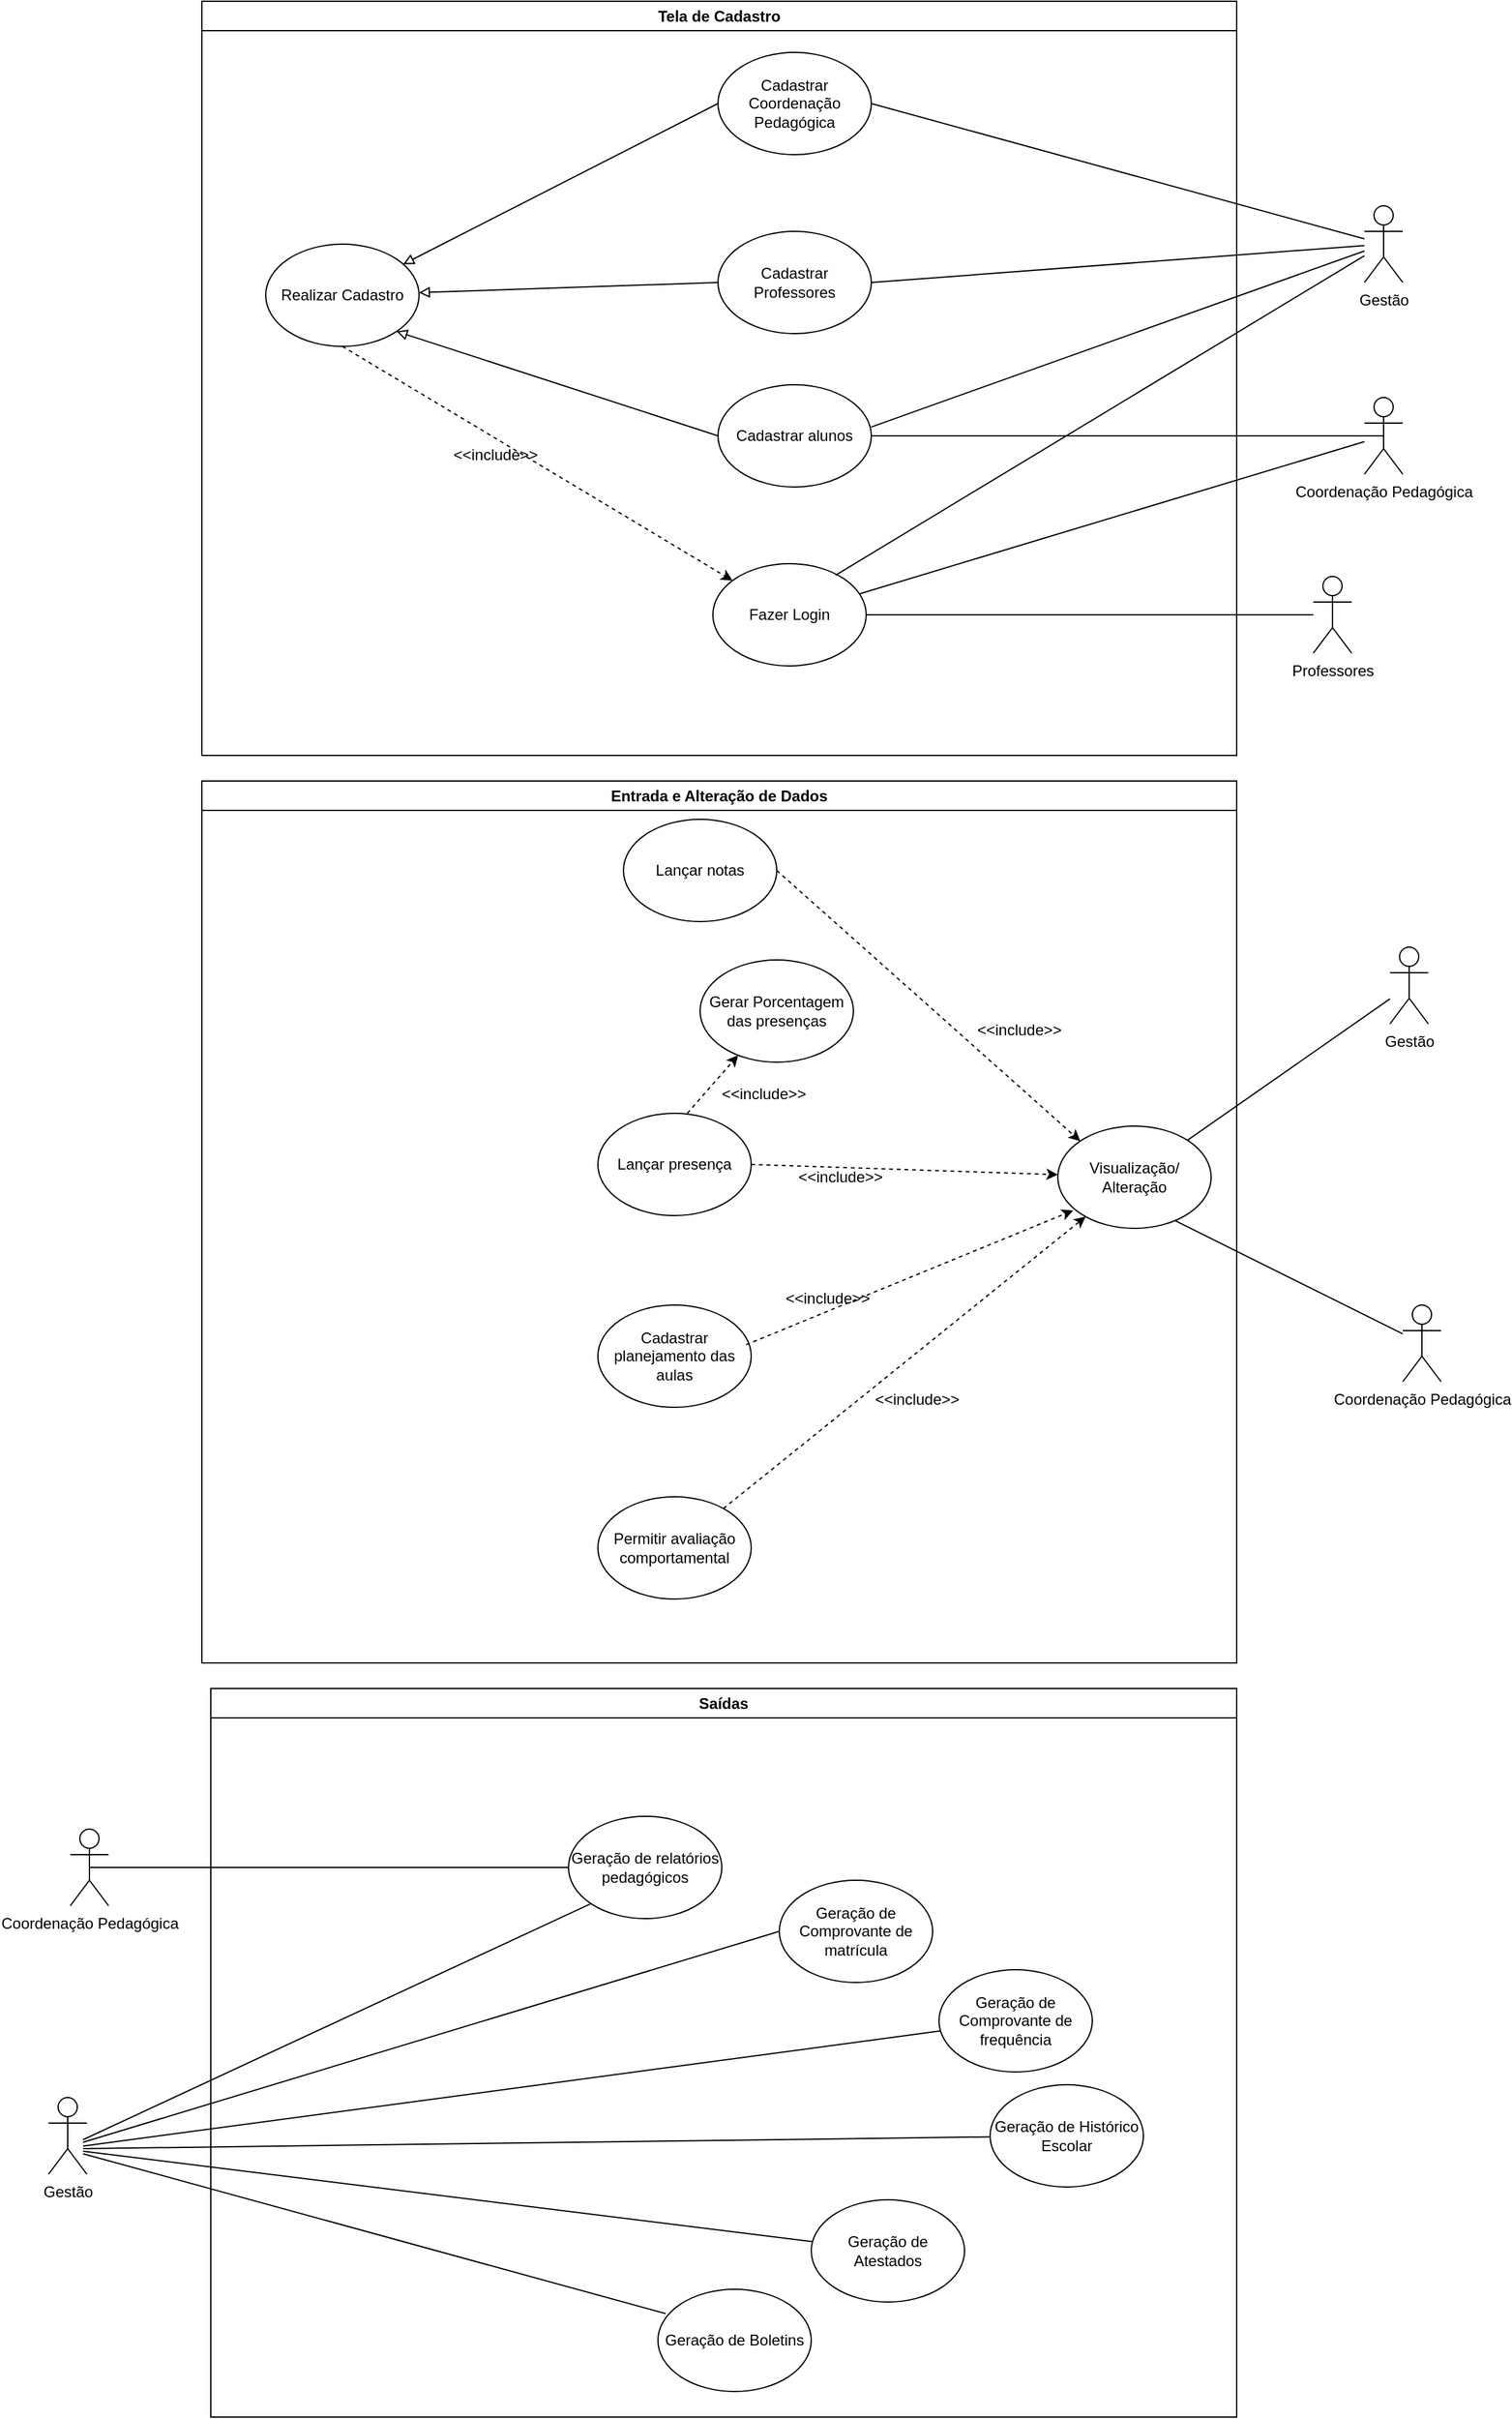 <mxfile version="26.0.14">
  <diagram name="Página-1" id="xh6WeFX_lJ4x7K7EilVX">
    <mxGraphModel dx="1949" dy="666" grid="1" gridSize="10" guides="1" tooltips="1" connect="1" arrows="1" fold="1" page="1" pageScale="1" pageWidth="827" pageHeight="1169" math="0" shadow="0">
      <root>
        <mxCell id="0" />
        <mxCell id="1" parent="0" />
        <object label="Gestão&lt;div&gt;&lt;br&gt;&lt;/div&gt;" Gestão="" id="yvPvZGCzOI716VyN62wq-1">
          <mxCell style="shape=umlActor;verticalLabelPosition=bottom;verticalAlign=top;html=1;outlineConnect=0;" parent="1" vertex="1">
            <mxGeometry x="920" y="220" width="30" height="60" as="geometry" />
          </mxCell>
        </object>
        <mxCell id="yvPvZGCzOI716VyN62wq-2" value="Coordenação Pedagógica&lt;div&gt;&lt;br&gt;&lt;/div&gt;" style="shape=umlActor;verticalLabelPosition=bottom;verticalAlign=top;html=1;outlineConnect=0;" parent="1" vertex="1">
          <mxGeometry x="920" y="370" width="30" height="60" as="geometry" />
        </mxCell>
        <mxCell id="yvPvZGCzOI716VyN62wq-3" value="Professores&lt;div&gt;&lt;br&gt;&lt;/div&gt;" style="shape=umlActor;verticalLabelPosition=bottom;verticalAlign=top;html=1;outlineConnect=0;" parent="1" vertex="1">
          <mxGeometry x="880" y="510" width="30" height="60" as="geometry" />
        </mxCell>
        <mxCell id="yvPvZGCzOI716VyN62wq-4" value="Realizar Cadastro" style="ellipse;whiteSpace=wrap;html=1;" parent="1" vertex="1">
          <mxGeometry x="60" y="250" width="120" height="80" as="geometry" />
        </mxCell>
        <mxCell id="yvPvZGCzOI716VyN62wq-5" value="" style="endArrow=none;html=1;rounded=0;entryX=1;entryY=0.5;entryDx=0;entryDy=0;" parent="1" source="yvPvZGCzOI716VyN62wq-1" target="yvPvZGCzOI716VyN62wq-7" edge="1">
          <mxGeometry width="50" height="50" relative="1" as="geometry">
            <mxPoint x="740" y="280" as="sourcePoint" />
            <mxPoint x="537" y="277" as="targetPoint" />
          </mxGeometry>
        </mxCell>
        <mxCell id="yvPvZGCzOI716VyN62wq-6" value="Cadastrar Coordenação Pedagógica" style="ellipse;whiteSpace=wrap;html=1;" parent="1" vertex="1">
          <mxGeometry x="414" y="100" width="120" height="80" as="geometry" />
        </mxCell>
        <mxCell id="yvPvZGCzOI716VyN62wq-7" value="Cadastrar Professores" style="ellipse;whiteSpace=wrap;html=1;" parent="1" vertex="1">
          <mxGeometry x="414" y="240" width="120" height="80" as="geometry" />
        </mxCell>
        <mxCell id="yvPvZGCzOI716VyN62wq-8" value="Cadastrar alunos" style="ellipse;whiteSpace=wrap;html=1;" parent="1" vertex="1">
          <mxGeometry x="414" y="360" width="120" height="80" as="geometry" />
        </mxCell>
        <mxCell id="yvPvZGCzOI716VyN62wq-9" value="" style="endArrow=none;html=1;rounded=0;exitX=0.5;exitY=0.5;exitDx=0;exitDy=0;exitPerimeter=0;" parent="1" source="yvPvZGCzOI716VyN62wq-2" target="yvPvZGCzOI716VyN62wq-8" edge="1">
          <mxGeometry width="50" height="50" relative="1" as="geometry">
            <mxPoint x="380" y="410" as="sourcePoint" />
            <mxPoint x="430" y="360" as="targetPoint" />
          </mxGeometry>
        </mxCell>
        <mxCell id="yvPvZGCzOI716VyN62wq-10" value="" style="endArrow=none;html=1;rounded=0;entryX=1;entryY=0.5;entryDx=0;entryDy=0;" parent="1" source="yvPvZGCzOI716VyN62wq-1" target="yvPvZGCzOI716VyN62wq-6" edge="1">
          <mxGeometry width="50" height="50" relative="1" as="geometry">
            <mxPoint x="755" y="290" as="sourcePoint" />
            <mxPoint x="539" y="292" as="targetPoint" />
          </mxGeometry>
        </mxCell>
        <mxCell id="yvPvZGCzOI716VyN62wq-11" value="" style="endArrow=none;html=1;rounded=0;entryX=1;entryY=0.413;entryDx=0;entryDy=0;entryPerimeter=0;" parent="1" source="yvPvZGCzOI716VyN62wq-1" target="yvPvZGCzOI716VyN62wq-8" edge="1">
          <mxGeometry width="50" height="50" relative="1" as="geometry">
            <mxPoint x="765" y="300" as="sourcePoint" />
            <mxPoint x="540" y="390" as="targetPoint" />
          </mxGeometry>
        </mxCell>
        <mxCell id="yvPvZGCzOI716VyN62wq-12" value="Fazer Login" style="ellipse;whiteSpace=wrap;html=1;" parent="1" vertex="1">
          <mxGeometry x="410" y="500" width="120" height="80" as="geometry" />
        </mxCell>
        <mxCell id="yvPvZGCzOI716VyN62wq-13" value="" style="endArrow=classic;html=1;rounded=0;dashed=1;exitX=0.5;exitY=1;exitDx=0;exitDy=0;" parent="1" source="yvPvZGCzOI716VyN62wq-4" target="yvPvZGCzOI716VyN62wq-12" edge="1">
          <mxGeometry width="50" height="50" relative="1" as="geometry">
            <mxPoint x="494" y="545" as="sourcePoint" />
            <mxPoint x="80" y="360" as="targetPoint" />
          </mxGeometry>
        </mxCell>
        <mxCell id="yvPvZGCzOI716VyN62wq-14" value="&amp;lt;&amp;lt;include&amp;gt;&amp;gt;" style="text;html=1;align=center;verticalAlign=middle;whiteSpace=wrap;rounded=0;" parent="1" vertex="1">
          <mxGeometry x="210" y="400" width="60" height="30" as="geometry" />
        </mxCell>
        <mxCell id="yvPvZGCzOI716VyN62wq-15" value="" style="endArrow=none;html=1;rounded=0;" parent="1" source="yvPvZGCzOI716VyN62wq-3" target="yvPvZGCzOI716VyN62wq-12" edge="1">
          <mxGeometry width="50" height="50" relative="1" as="geometry">
            <mxPoint x="390" y="530" as="sourcePoint" />
            <mxPoint x="490" y="700" as="targetPoint" />
          </mxGeometry>
        </mxCell>
        <mxCell id="yvPvZGCzOI716VyN62wq-16" value="" style="endArrow=none;html=1;rounded=0;" parent="1" source="yvPvZGCzOI716VyN62wq-12" target="yvPvZGCzOI716VyN62wq-2" edge="1">
          <mxGeometry width="50" height="50" relative="1" as="geometry">
            <mxPoint x="390" y="430" as="sourcePoint" />
            <mxPoint x="440" y="380" as="targetPoint" />
          </mxGeometry>
        </mxCell>
        <mxCell id="yvPvZGCzOI716VyN62wq-17" value="" style="endArrow=none;html=1;rounded=0;entryX=0.8;entryY=0.113;entryDx=0;entryDy=0;entryPerimeter=0;" parent="1" source="yvPvZGCzOI716VyN62wq-1" target="yvPvZGCzOI716VyN62wq-12" edge="1">
          <mxGeometry width="50" height="50" relative="1" as="geometry">
            <mxPoint x="270" y="500" as="sourcePoint" />
            <mxPoint x="330" y="570" as="targetPoint" />
          </mxGeometry>
        </mxCell>
        <mxCell id="yvPvZGCzOI716VyN62wq-18" value="Tela de Cadastro" style="swimlane;whiteSpace=wrap;html=1;" parent="1" vertex="1">
          <mxGeometry x="10" y="60" width="810" height="590" as="geometry" />
        </mxCell>
        <mxCell id="yvPvZGCzOI716VyN62wq-19" value="Coordenação Pedagógica&lt;div&gt;&lt;br&gt;&lt;/div&gt;" style="shape=umlActor;verticalLabelPosition=bottom;verticalAlign=top;html=1;outlineConnect=0;" parent="1" vertex="1">
          <mxGeometry x="950" y="1080" width="30" height="60" as="geometry" />
        </mxCell>
        <object label="Gestão&lt;div&gt;&lt;br&gt;&lt;/div&gt;" Gestão="" id="yvPvZGCzOI716VyN62wq-20">
          <mxCell style="shape=umlActor;verticalLabelPosition=bottom;verticalAlign=top;html=1;outlineConnect=0;" parent="1" vertex="1">
            <mxGeometry x="940" y="800" width="30" height="60" as="geometry" />
          </mxCell>
        </object>
        <mxCell id="yvPvZGCzOI716VyN62wq-21" value="" style="endArrow=none;html=1;rounded=0;" parent="1" source="yvPvZGCzOI716VyN62wq-29" target="yvPvZGCzOI716VyN62wq-20" edge="1">
          <mxGeometry width="50" height="50" relative="1" as="geometry">
            <mxPoint x="390" y="880" as="sourcePoint" />
            <mxPoint x="440" y="830" as="targetPoint" />
          </mxGeometry>
        </mxCell>
        <mxCell id="yvPvZGCzOI716VyN62wq-22" value="" style="endArrow=none;html=1;rounded=0;exitX=0.75;exitY=0.913;exitDx=0;exitDy=0;exitPerimeter=0;" parent="1" source="yvPvZGCzOI716VyN62wq-29" target="yvPvZGCzOI716VyN62wq-19" edge="1">
          <mxGeometry width="50" height="50" relative="1" as="geometry">
            <mxPoint x="720" y="940" as="sourcePoint" />
            <mxPoint x="770" y="890" as="targetPoint" />
          </mxGeometry>
        </mxCell>
        <mxCell id="yvPvZGCzOI716VyN62wq-23" value="Entrada e Alteração de Dados" style="swimlane;whiteSpace=wrap;html=1;" parent="1" vertex="1">
          <mxGeometry x="10" y="670" width="810" height="690" as="geometry" />
        </mxCell>
        <mxCell id="yvPvZGCzOI716VyN62wq-24" value="&amp;lt;&amp;lt;include&amp;gt;&amp;gt;" style="text;html=1;align=center;verticalAlign=middle;whiteSpace=wrap;rounded=0;" parent="yvPvZGCzOI716VyN62wq-23" vertex="1">
          <mxGeometry x="610" y="180" width="60" height="30" as="geometry" />
        </mxCell>
        <mxCell id="yvPvZGCzOI716VyN62wq-25" value="&amp;lt;&amp;lt;include&amp;gt;&amp;gt;" style="text;html=1;align=center;verticalAlign=middle;whiteSpace=wrap;rounded=0;" parent="yvPvZGCzOI716VyN62wq-23" vertex="1">
          <mxGeometry x="470" y="295" width="60" height="30" as="geometry" />
        </mxCell>
        <mxCell id="yvPvZGCzOI716VyN62wq-26" value="&amp;lt;&amp;lt;include&amp;gt;&amp;gt;" style="text;html=1;align=center;verticalAlign=middle;whiteSpace=wrap;rounded=0;" parent="yvPvZGCzOI716VyN62wq-23" vertex="1">
          <mxGeometry x="460" y="390" width="60" height="30" as="geometry" />
        </mxCell>
        <mxCell id="yvPvZGCzOI716VyN62wq-27" value="&amp;lt;&amp;lt;include&amp;gt;&amp;gt;" style="text;html=1;align=center;verticalAlign=middle;whiteSpace=wrap;rounded=0;" parent="yvPvZGCzOI716VyN62wq-23" vertex="1">
          <mxGeometry x="530" y="469" width="60" height="30" as="geometry" />
        </mxCell>
        <mxCell id="yvPvZGCzOI716VyN62wq-28" value="Permitir avaliação comportamental" style="ellipse;whiteSpace=wrap;html=1;" parent="yvPvZGCzOI716VyN62wq-23" vertex="1">
          <mxGeometry x="310" y="560" width="120" height="80" as="geometry" />
        </mxCell>
        <mxCell id="yvPvZGCzOI716VyN62wq-29" value="Visualização/&lt;div&gt;Alteração&lt;/div&gt;" style="ellipse;whiteSpace=wrap;html=1;" parent="yvPvZGCzOI716VyN62wq-23" vertex="1">
          <mxGeometry x="670" y="270" width="120" height="80" as="geometry" />
        </mxCell>
        <mxCell id="yvPvZGCzOI716VyN62wq-30" value="" style="endArrow=classic;html=1;rounded=0;dashed=1;" parent="yvPvZGCzOI716VyN62wq-23" source="yvPvZGCzOI716VyN62wq-28" target="yvPvZGCzOI716VyN62wq-29" edge="1">
          <mxGeometry width="50" height="50" relative="1" as="geometry">
            <mxPoint x="580" y="250" as="sourcePoint" />
            <mxPoint x="452" y="144" as="targetPoint" />
          </mxGeometry>
        </mxCell>
        <mxCell id="yvPvZGCzOI716VyN62wq-31" value="Cadastrar planejamento das aulas" style="ellipse;whiteSpace=wrap;html=1;" parent="yvPvZGCzOI716VyN62wq-23" vertex="1">
          <mxGeometry x="310" y="410" width="120" height="80" as="geometry" />
        </mxCell>
        <mxCell id="yvPvZGCzOI716VyN62wq-32" value="" style="endArrow=classic;html=1;rounded=0;dashed=1;entryX=0.1;entryY=0.825;entryDx=0;entryDy=0;entryPerimeter=0;exitX=0.967;exitY=0.388;exitDx=0;exitDy=0;exitPerimeter=0;" parent="yvPvZGCzOI716VyN62wq-23" source="yvPvZGCzOI716VyN62wq-31" target="yvPvZGCzOI716VyN62wq-29" edge="1">
          <mxGeometry width="50" height="50" relative="1" as="geometry">
            <mxPoint x="570" y="190" as="sourcePoint" />
            <mxPoint x="442" y="134" as="targetPoint" />
          </mxGeometry>
        </mxCell>
        <mxCell id="yvPvZGCzOI716VyN62wq-33" value="Lançar presença" style="ellipse;whiteSpace=wrap;html=1;" parent="yvPvZGCzOI716VyN62wq-23" vertex="1">
          <mxGeometry x="310" y="260" width="120" height="80" as="geometry" />
        </mxCell>
        <mxCell id="yvPvZGCzOI716VyN62wq-34" value="" style="endArrow=classic;html=1;rounded=0;dashed=1;exitX=1;exitY=0.5;exitDx=0;exitDy=0;" parent="yvPvZGCzOI716VyN62wq-23" source="yvPvZGCzOI716VyN62wq-33" target="yvPvZGCzOI716VyN62wq-29" edge="1">
          <mxGeometry width="50" height="50" relative="1" as="geometry">
            <mxPoint x="595" y="150" as="sourcePoint" />
            <mxPoint x="490" y="150" as="targetPoint" />
          </mxGeometry>
        </mxCell>
        <mxCell id="yvPvZGCzOI716VyN62wq-35" value="Lançar notas" style="ellipse;whiteSpace=wrap;html=1;" parent="yvPvZGCzOI716VyN62wq-23" vertex="1">
          <mxGeometry x="330" y="30" width="120" height="80" as="geometry" />
        </mxCell>
        <mxCell id="yvPvZGCzOI716VyN62wq-36" value="" style="endArrow=classic;html=1;rounded=0;dashed=1;exitX=1;exitY=0.5;exitDx=0;exitDy=0;entryX=0;entryY=0;entryDx=0;entryDy=0;" parent="yvPvZGCzOI716VyN62wq-23" source="yvPvZGCzOI716VyN62wq-35" target="yvPvZGCzOI716VyN62wq-29" edge="1">
          <mxGeometry width="50" height="50" relative="1" as="geometry">
            <mxPoint x="455" y="30" as="sourcePoint" />
            <mxPoint x="693" y="278" as="targetPoint" />
          </mxGeometry>
        </mxCell>
        <mxCell id="yvPvZGCzOI716VyN62wq-37" value="Gerar Porcentagem das presenças" style="ellipse;whiteSpace=wrap;html=1;" parent="yvPvZGCzOI716VyN62wq-23" vertex="1">
          <mxGeometry x="390" y="140" width="120" height="80" as="geometry" />
        </mxCell>
        <mxCell id="yvPvZGCzOI716VyN62wq-38" value="" style="endArrow=classic;html=1;rounded=0;dashed=1;" parent="yvPvZGCzOI716VyN62wq-23" target="yvPvZGCzOI716VyN62wq-37" edge="1">
          <mxGeometry width="50" height="50" relative="1" as="geometry">
            <mxPoint x="380" y="260" as="sourcePoint" />
            <mxPoint x="750" y="280" as="targetPoint" />
          </mxGeometry>
        </mxCell>
        <mxCell id="yvPvZGCzOI716VyN62wq-39" value="&amp;lt;&amp;lt;include&amp;gt;&amp;gt;" style="text;html=1;align=center;verticalAlign=middle;whiteSpace=wrap;rounded=0;" parent="yvPvZGCzOI716VyN62wq-23" vertex="1">
          <mxGeometry x="410" y="230" width="60" height="30" as="geometry" />
        </mxCell>
        <mxCell id="yvPvZGCzOI716VyN62wq-40" value="Geração de relatórios pedagógicos" style="ellipse;whiteSpace=wrap;html=1;" parent="1" vertex="1">
          <mxGeometry x="297" y="1480" width="120" height="80" as="geometry" />
        </mxCell>
        <mxCell id="yvPvZGCzOI716VyN62wq-41" value="" style="endArrow=none;html=1;rounded=0;entryX=0;entryY=1;entryDx=0;entryDy=0;" parent="1" target="yvPvZGCzOI716VyN62wq-40" edge="1">
          <mxGeometry width="50" height="50" relative="1" as="geometry">
            <mxPoint x="-83" y="1733" as="sourcePoint" />
            <mxPoint x="467" y="1610" as="targetPoint" />
          </mxGeometry>
        </mxCell>
        <mxCell id="yvPvZGCzOI716VyN62wq-42" value="Geração de Comprovante de matrícula" style="ellipse;whiteSpace=wrap;html=1;" parent="1" vertex="1">
          <mxGeometry x="462" y="1530" width="120" height="80" as="geometry" />
        </mxCell>
        <mxCell id="yvPvZGCzOI716VyN62wq-43" value="Geração de Comprovante de frequência" style="ellipse;whiteSpace=wrap;html=1;" parent="1" vertex="1">
          <mxGeometry x="587" y="1600" width="120" height="80" as="geometry" />
        </mxCell>
        <mxCell id="yvPvZGCzOI716VyN62wq-44" value="Geração de Histórico Escolar" style="ellipse;whiteSpace=wrap;html=1;" parent="1" vertex="1">
          <mxGeometry x="627" y="1690" width="120" height="80" as="geometry" />
        </mxCell>
        <mxCell id="yvPvZGCzOI716VyN62wq-45" style="edgeStyle=orthogonalEdgeStyle;rounded=0;orthogonalLoop=1;jettySize=auto;html=1;exitX=0.5;exitY=1;exitDx=0;exitDy=0;" parent="1" source="yvPvZGCzOI716VyN62wq-43" target="yvPvZGCzOI716VyN62wq-43" edge="1">
          <mxGeometry relative="1" as="geometry" />
        </mxCell>
        <mxCell id="yvPvZGCzOI716VyN62wq-46" value="Geração de Atestados" style="ellipse;whiteSpace=wrap;html=1;" parent="1" vertex="1">
          <mxGeometry x="487" y="1780" width="120" height="80" as="geometry" />
        </mxCell>
        <mxCell id="yvPvZGCzOI716VyN62wq-47" value="Geração de Boletins" style="ellipse;whiteSpace=wrap;html=1;" parent="1" vertex="1">
          <mxGeometry x="367" y="1850" width="120" height="80" as="geometry" />
        </mxCell>
        <mxCell id="yvPvZGCzOI716VyN62wq-48" value="" style="endArrow=none;html=1;rounded=0;entryX=0;entryY=0.5;entryDx=0;entryDy=0;" parent="1" target="yvPvZGCzOI716VyN62wq-42" edge="1">
          <mxGeometry width="50" height="50" relative="1" as="geometry">
            <mxPoint x="-83" y="1735" as="sourcePoint" />
            <mxPoint x="467" y="1610" as="targetPoint" />
          </mxGeometry>
        </mxCell>
        <mxCell id="yvPvZGCzOI716VyN62wq-49" value="" style="endArrow=none;html=1;rounded=0;" parent="1" target="yvPvZGCzOI716VyN62wq-43" edge="1">
          <mxGeometry width="50" height="50" relative="1" as="geometry">
            <mxPoint x="-83" y="1738" as="sourcePoint" />
            <mxPoint x="467" y="1610" as="targetPoint" />
          </mxGeometry>
        </mxCell>
        <mxCell id="yvPvZGCzOI716VyN62wq-50" value="" style="endArrow=none;html=1;rounded=0;" parent="1" target="yvPvZGCzOI716VyN62wq-44" edge="1">
          <mxGeometry width="50" height="50" relative="1" as="geometry">
            <mxPoint x="-83" y="1740" as="sourcePoint" />
            <mxPoint x="467" y="1610" as="targetPoint" />
          </mxGeometry>
        </mxCell>
        <mxCell id="yvPvZGCzOI716VyN62wq-51" value="" style="endArrow=none;html=1;rounded=0;" parent="1" target="yvPvZGCzOI716VyN62wq-46" edge="1">
          <mxGeometry width="50" height="50" relative="1" as="geometry">
            <mxPoint x="-83" y="1742" as="sourcePoint" />
            <mxPoint x="467" y="1610" as="targetPoint" />
          </mxGeometry>
        </mxCell>
        <mxCell id="yvPvZGCzOI716VyN62wq-52" value="" style="endArrow=none;html=1;rounded=0;entryX=0.05;entryY=0.238;entryDx=0;entryDy=0;entryPerimeter=0;" parent="1" target="yvPvZGCzOI716VyN62wq-47" edge="1">
          <mxGeometry width="50" height="50" relative="1" as="geometry">
            <mxPoint x="-83" y="1744" as="sourcePoint" />
            <mxPoint x="467" y="1610" as="targetPoint" />
          </mxGeometry>
        </mxCell>
        <mxCell id="yvPvZGCzOI716VyN62wq-53" value="Saídas" style="swimlane;whiteSpace=wrap;html=1;" parent="1" vertex="1">
          <mxGeometry x="17" y="1380" width="803" height="570" as="geometry" />
        </mxCell>
        <mxCell id="yvPvZGCzOI716VyN62wq-54" value="" style="endArrow=none;html=1;rounded=0;exitX=0.5;exitY=0.5;exitDx=0;exitDy=0;exitPerimeter=0;entryX=0;entryY=0.5;entryDx=0;entryDy=0;" parent="1" source="yvPvZGCzOI716VyN62wq-55" target="yvPvZGCzOI716VyN62wq-40" edge="1">
          <mxGeometry width="50" height="50" relative="1" as="geometry">
            <mxPoint x="307" y="1440" as="sourcePoint" />
            <mxPoint x="290" y="1510" as="targetPoint" />
          </mxGeometry>
        </mxCell>
        <mxCell id="yvPvZGCzOI716VyN62wq-55" value="Coordenação Pedagógica&lt;div&gt;&lt;br&gt;&lt;/div&gt;" style="shape=umlActor;verticalLabelPosition=bottom;verticalAlign=top;html=1;outlineConnect=0;" parent="1" vertex="1">
          <mxGeometry x="-93" y="1490" width="30" height="60" as="geometry" />
        </mxCell>
        <mxCell id="yvPvZGCzOI716VyN62wq-56" value="" style="endArrow=none;html=1;rounded=0;entryX=0;entryY=0.5;entryDx=0;entryDy=0;endFill=0;startArrow=block;startFill=0;" parent="1" source="yvPvZGCzOI716VyN62wq-4" target="yvPvZGCzOI716VyN62wq-6" edge="1">
          <mxGeometry width="50" height="50" relative="1" as="geometry">
            <mxPoint x="424" y="290" as="sourcePoint" />
            <mxPoint x="187" y="292" as="targetPoint" />
          </mxGeometry>
        </mxCell>
        <mxCell id="yvPvZGCzOI716VyN62wq-57" value="" style="endArrow=none;html=1;rounded=0;entryX=0;entryY=0.5;entryDx=0;entryDy=0;endFill=0;startArrow=block;startFill=0;" parent="1" source="yvPvZGCzOI716VyN62wq-4" target="yvPvZGCzOI716VyN62wq-7" edge="1">
          <mxGeometry width="50" height="50" relative="1" as="geometry">
            <mxPoint x="510" y="210" as="sourcePoint" />
            <mxPoint x="273" y="212" as="targetPoint" />
          </mxGeometry>
        </mxCell>
        <mxCell id="yvPvZGCzOI716VyN62wq-58" value="" style="endArrow=block;html=1;rounded=0;exitX=0;exitY=0.5;exitDx=0;exitDy=0;endFill=0;entryX=1;entryY=1;entryDx=0;entryDy=0;" parent="1" source="yvPvZGCzOI716VyN62wq-8" target="yvPvZGCzOI716VyN62wq-4" edge="1">
          <mxGeometry width="50" height="50" relative="1" as="geometry">
            <mxPoint x="414" y="440.0" as="sourcePoint" />
            <mxPoint x="170.229" y="355.42" as="targetPoint" />
          </mxGeometry>
        </mxCell>
        <object label="Gestão&lt;div&gt;&lt;br&gt;&lt;/div&gt;" Gestão="" id="QoxemYyx0xUmvfzIDrgZ-1">
          <mxCell style="shape=umlActor;verticalLabelPosition=bottom;verticalAlign=top;html=1;outlineConnect=0;" parent="1" vertex="1">
            <mxGeometry x="-110" y="1700" width="30" height="60" as="geometry" />
          </mxCell>
        </object>
      </root>
    </mxGraphModel>
  </diagram>
</mxfile>
